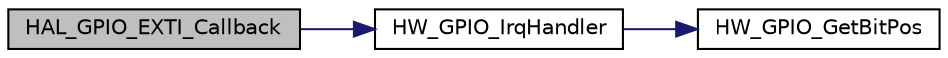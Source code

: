 digraph "HAL_GPIO_EXTI_Callback"
{
  edge [fontname="Helvetica",fontsize="10",labelfontname="Helvetica",labelfontsize="10"];
  node [fontname="Helvetica",fontsize="10",shape=record];
  rankdir="LR";
  Node8 [label="HAL_GPIO_EXTI_Callback",height=0.2,width=0.4,color="black", fillcolor="grey75", style="filled", fontcolor="black"];
  Node8 -> Node9 [color="midnightblue",fontsize="10",style="solid",fontname="Helvetica"];
  Node9 [label="HW_GPIO_IrqHandler",height=0.2,width=0.4,color="black", fillcolor="white", style="filled",URL="$group___lory_s_d_k___g_p_i_o___functions.html#ga9e4743d66ccc7e19b6cf051376ff5ce0",tooltip="Execute the interrupt from the object "];
  Node9 -> Node10 [color="midnightblue",fontsize="10",style="solid",fontname="Helvetica"];
  Node10 [label="HW_GPIO_GetBitPos",height=0.2,width=0.4,color="black", fillcolor="white", style="filled",URL="$group___lory_s_d_k___g_p_i_o___functions.html#ga047b5023e2411e910f43fe0ae7df38a7",tooltip="Get the position of the bit set in the GPIO_Pin "];
}
